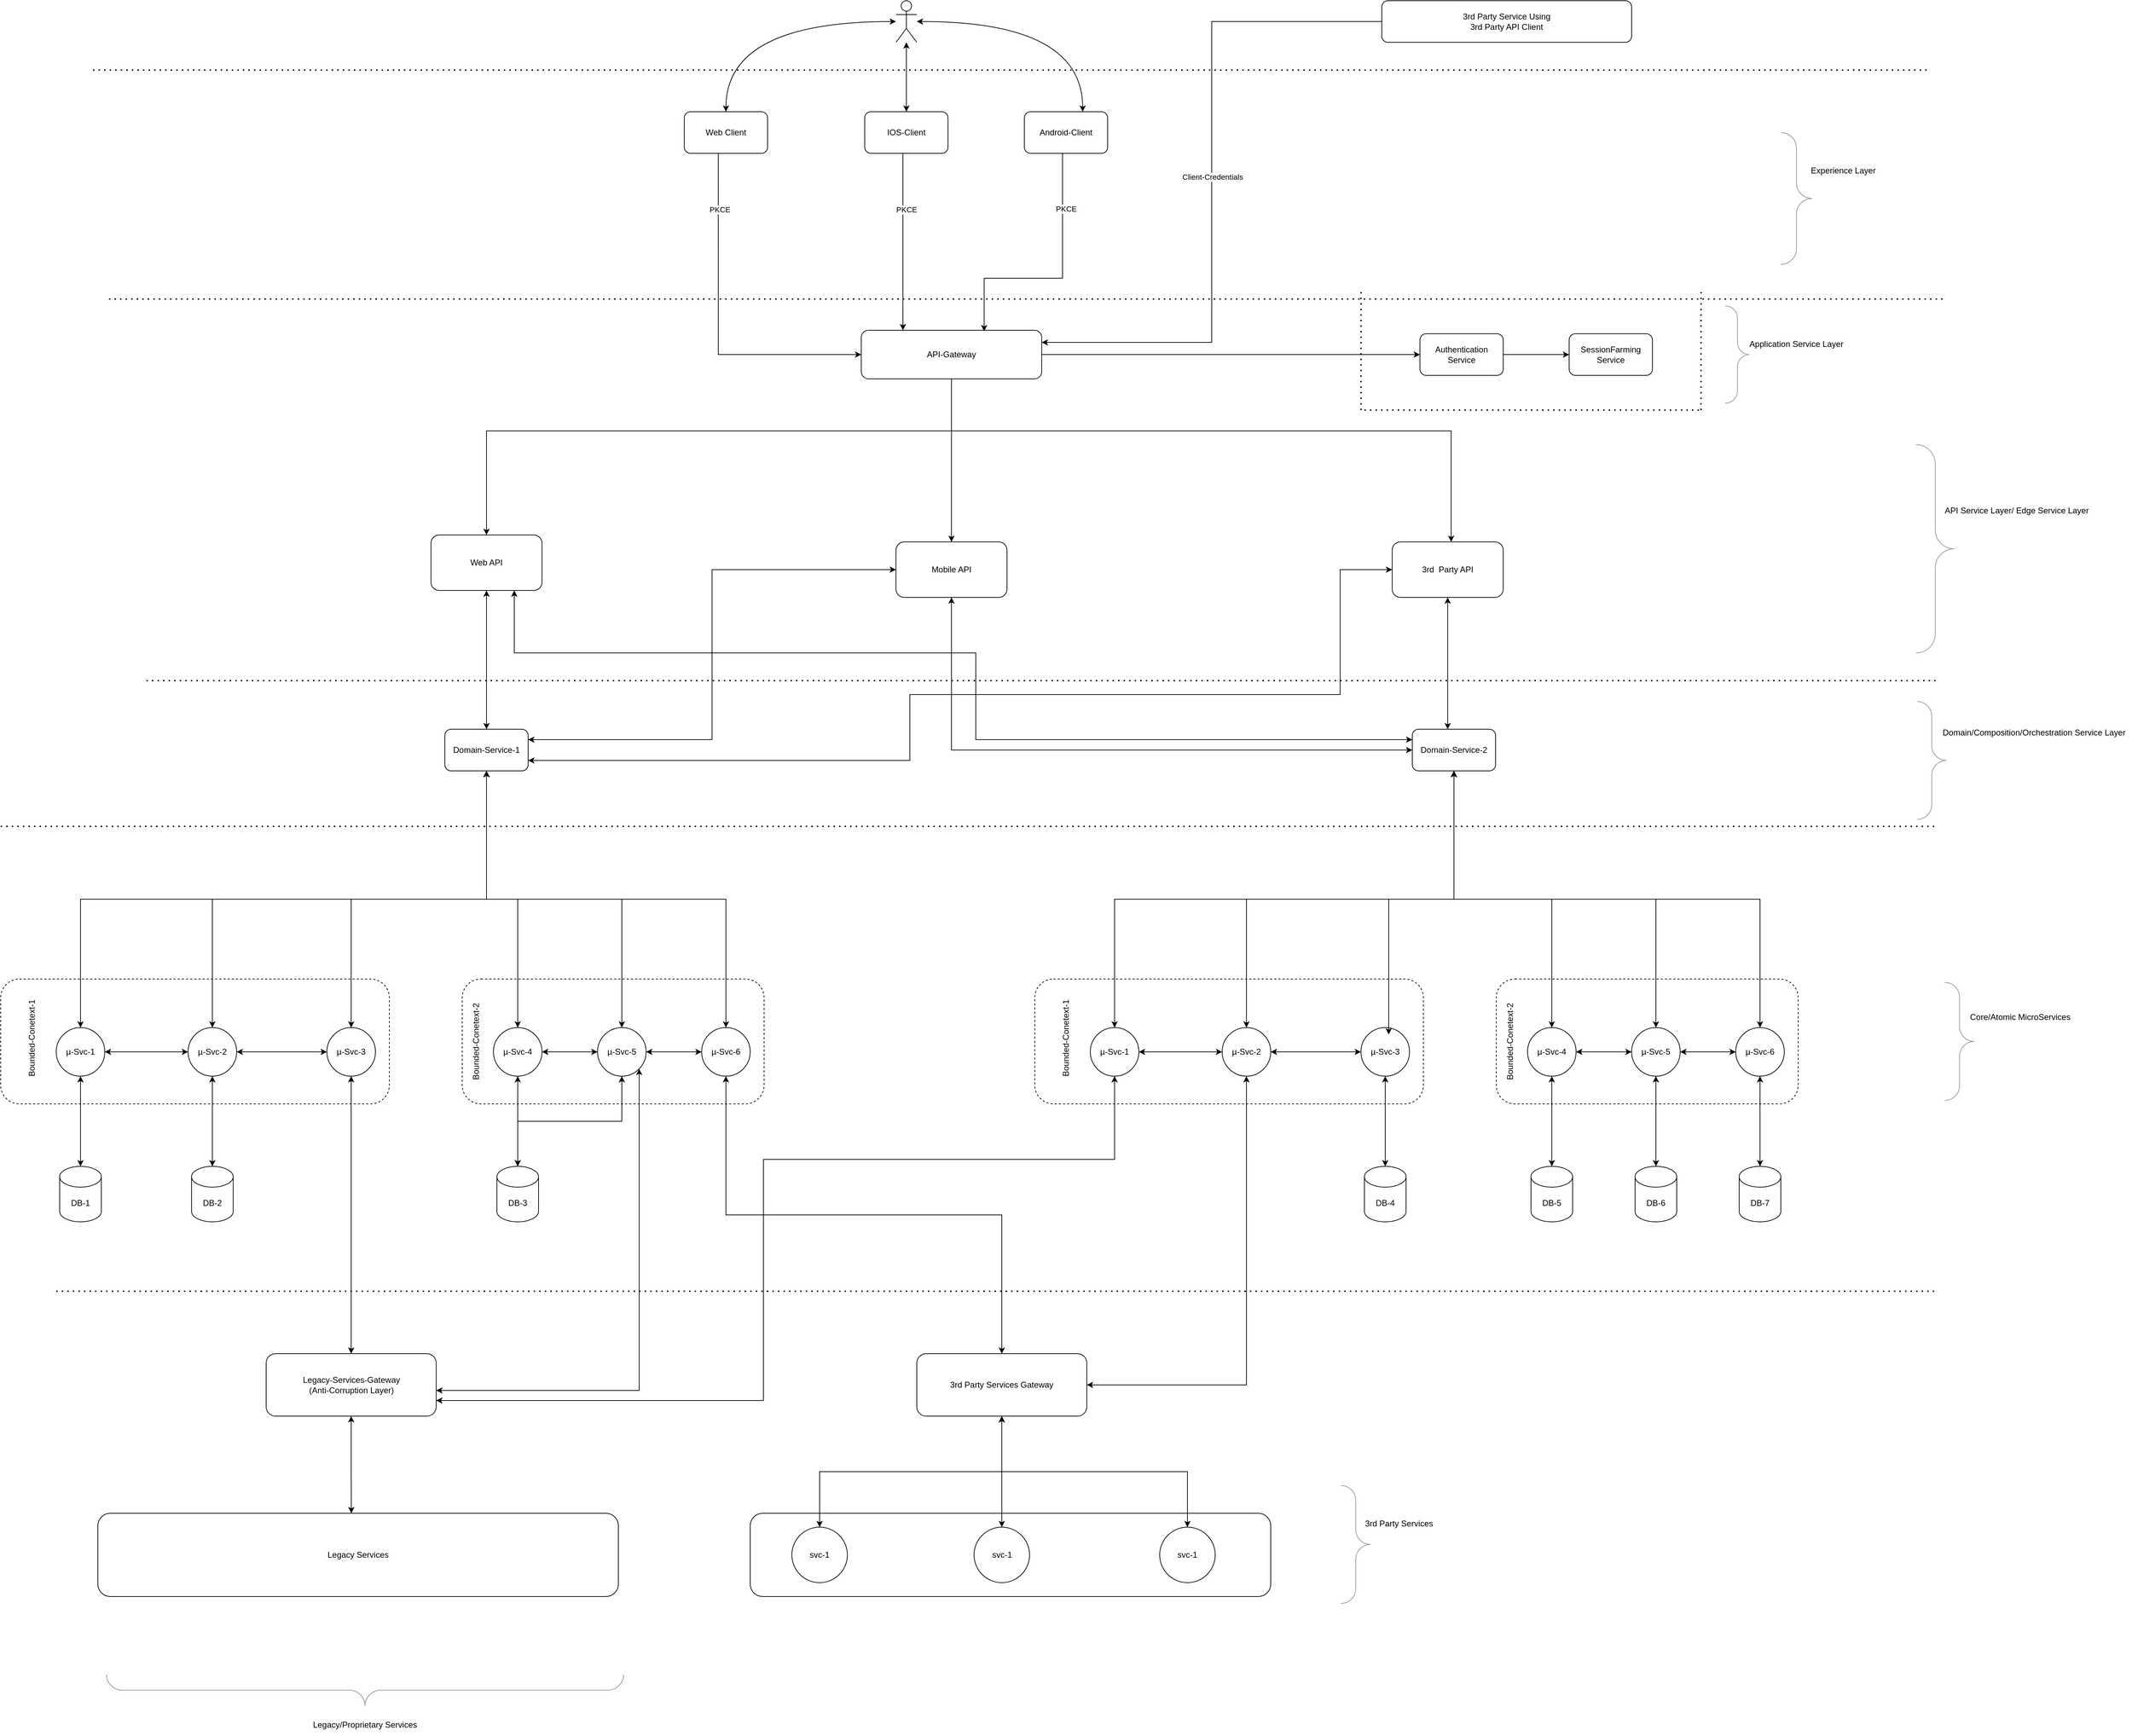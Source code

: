 <mxfile version="20.2.0" type="device"><diagram id="XyJ7xgm8mQz1XvWqNnt1" name="Page-1"><mxGraphModel dx="2148" dy="680" grid="1" gridSize="10" guides="1" tooltips="1" connect="1" arrows="1" fold="1" page="1" pageScale="1" pageWidth="850" pageHeight="1100" math="0" shadow="0"><root><mxCell id="0"/><mxCell id="1" parent="0"/><mxCell id="ToN7hG9j7zaG6rr5zSCG-40" value="" style="rounded=1;whiteSpace=wrap;html=1;dashed=1;" vertex="1" parent="1"><mxGeometry x="-840" y="1600" width="560" height="180" as="geometry"/></mxCell><mxCell id="ToN7hG9j7zaG6rr5zSCG-13" style="edgeStyle=orthogonalEdgeStyle;rounded=0;orthogonalLoop=1;jettySize=auto;html=1;entryX=0;entryY=0.5;entryDx=0;entryDy=0;exitX=0.408;exitY=1.008;exitDx=0;exitDy=0;exitPerimeter=0;" edge="1" parent="1" source="ToN7hG9j7zaG6rr5zSCG-1" target="ToN7hG9j7zaG6rr5zSCG-6"><mxGeometry relative="1" as="geometry"/></mxCell><mxCell id="ToN7hG9j7zaG6rr5zSCG-19" value="PKCE" style="edgeLabel;html=1;align=center;verticalAlign=middle;resizable=0;points=[];" vertex="1" connectable="0" parent="ToN7hG9j7zaG6rr5zSCG-13"><mxGeometry x="-0.451" y="2" relative="1" as="geometry"><mxPoint y="-56" as="offset"/></mxGeometry></mxCell><mxCell id="ToN7hG9j7zaG6rr5zSCG-1" value="Web Client" style="rounded=1;whiteSpace=wrap;html=1;" vertex="1" parent="1"><mxGeometry x="145" y="350" width="120" height="60" as="geometry"/></mxCell><mxCell id="ToN7hG9j7zaG6rr5zSCG-14" style="edgeStyle=orthogonalEdgeStyle;rounded=0;orthogonalLoop=1;jettySize=auto;html=1;" edge="1" parent="1" source="ToN7hG9j7zaG6rr5zSCG-2" target="ToN7hG9j7zaG6rr5zSCG-6"><mxGeometry relative="1" as="geometry"><Array as="points"><mxPoint x="460" y="620"/><mxPoint x="460" y="620"/></Array></mxGeometry></mxCell><mxCell id="ToN7hG9j7zaG6rr5zSCG-17" value="PKCE" style="edgeLabel;html=1;align=center;verticalAlign=middle;resizable=0;points=[];" vertex="1" connectable="0" parent="ToN7hG9j7zaG6rr5zSCG-14"><mxGeometry x="0.595" y="1" relative="1" as="geometry"><mxPoint x="4" y="-123" as="offset"/></mxGeometry></mxCell><mxCell id="ToN7hG9j7zaG6rr5zSCG-2" value="IOS-Client" style="rounded=1;whiteSpace=wrap;html=1;" vertex="1" parent="1"><mxGeometry x="405" y="350" width="120" height="60" as="geometry"/></mxCell><mxCell id="ToN7hG9j7zaG6rr5zSCG-15" style="edgeStyle=orthogonalEdgeStyle;rounded=0;orthogonalLoop=1;jettySize=auto;html=1;entryX=0.681;entryY=0.021;entryDx=0;entryDy=0;entryPerimeter=0;" edge="1" parent="1" source="ToN7hG9j7zaG6rr5zSCG-3" target="ToN7hG9j7zaG6rr5zSCG-6"><mxGeometry relative="1" as="geometry"><Array as="points"><mxPoint x="690" y="590"/><mxPoint x="577" y="590"/></Array></mxGeometry></mxCell><mxCell id="ToN7hG9j7zaG6rr5zSCG-18" value="PKCE" style="edgeLabel;html=1;align=center;verticalAlign=middle;resizable=0;points=[];" vertex="1" connectable="0" parent="ToN7hG9j7zaG6rr5zSCG-15"><mxGeometry x="0.554" relative="1" as="geometry"><mxPoint x="112" y="-100" as="offset"/></mxGeometry></mxCell><mxCell id="ToN7hG9j7zaG6rr5zSCG-3" value="Android-Client" style="rounded=1;whiteSpace=wrap;html=1;" vertex="1" parent="1"><mxGeometry x="635" y="350" width="120" height="60" as="geometry"/></mxCell><mxCell id="ToN7hG9j7zaG6rr5zSCG-16" style="edgeStyle=orthogonalEdgeStyle;rounded=0;orthogonalLoop=1;jettySize=auto;html=1;entryX=1;entryY=0.25;entryDx=0;entryDy=0;" edge="1" parent="1" source="ToN7hG9j7zaG6rr5zSCG-138" target="ToN7hG9j7zaG6rr5zSCG-6"><mxGeometry relative="1" as="geometry"><mxPoint x="915" y="380" as="sourcePoint"/></mxGeometry></mxCell><mxCell id="ToN7hG9j7zaG6rr5zSCG-20" value="Client-Credentials" style="edgeLabel;html=1;align=center;verticalAlign=middle;resizable=0;points=[];" vertex="1" connectable="0" parent="ToN7hG9j7zaG6rr5zSCG-16"><mxGeometry x="0.166" y="1" relative="1" as="geometry"><mxPoint y="-87" as="offset"/></mxGeometry></mxCell><mxCell id="ToN7hG9j7zaG6rr5zSCG-5" value="" style="endArrow=none;dashed=1;html=1;dashPattern=1 3;strokeWidth=2;rounded=0;" edge="1" parent="1"><mxGeometry width="50" height="50" relative="1" as="geometry"><mxPoint x="-707" y="290" as="sourcePoint"/><mxPoint x="1937" y="290" as="targetPoint"/></mxGeometry></mxCell><mxCell id="ToN7hG9j7zaG6rr5zSCG-12" style="edgeStyle=orthogonalEdgeStyle;rounded=0;orthogonalLoop=1;jettySize=auto;html=1;entryX=0;entryY=0.5;entryDx=0;entryDy=0;" edge="1" parent="1" source="ToN7hG9j7zaG6rr5zSCG-6" target="ToN7hG9j7zaG6rr5zSCG-8"><mxGeometry relative="1" as="geometry"/></mxCell><mxCell id="ToN7hG9j7zaG6rr5zSCG-25" style="edgeStyle=orthogonalEdgeStyle;rounded=0;orthogonalLoop=1;jettySize=auto;html=1;" edge="1" parent="1" source="ToN7hG9j7zaG6rr5zSCG-6" target="ToN7hG9j7zaG6rr5zSCG-22"><mxGeometry relative="1" as="geometry"/></mxCell><mxCell id="ToN7hG9j7zaG6rr5zSCG-29" style="edgeStyle=orthogonalEdgeStyle;rounded=0;orthogonalLoop=1;jettySize=auto;html=1;entryX=0.5;entryY=0;entryDx=0;entryDy=0;" edge="1" parent="1" source="ToN7hG9j7zaG6rr5zSCG-6" target="ToN7hG9j7zaG6rr5zSCG-21"><mxGeometry relative="1" as="geometry"><Array as="points"><mxPoint x="530" y="810"/><mxPoint x="-140" y="810"/></Array></mxGeometry></mxCell><mxCell id="ToN7hG9j7zaG6rr5zSCG-30" style="edgeStyle=orthogonalEdgeStyle;rounded=0;orthogonalLoop=1;jettySize=auto;html=1;" edge="1" parent="1" source="ToN7hG9j7zaG6rr5zSCG-6" target="ToN7hG9j7zaG6rr5zSCG-23"><mxGeometry relative="1" as="geometry"><Array as="points"><mxPoint x="530" y="810"/><mxPoint x="1250" y="810"/></Array></mxGeometry></mxCell><mxCell id="ToN7hG9j7zaG6rr5zSCG-6" value="API-Gateway" style="rounded=1;whiteSpace=wrap;html=1;" vertex="1" parent="1"><mxGeometry x="400" y="665" width="260" height="70" as="geometry"/></mxCell><mxCell id="ToN7hG9j7zaG6rr5zSCG-7" value="" style="endArrow=none;dashed=1;html=1;dashPattern=1 3;strokeWidth=2;rounded=0;" edge="1" parent="1"><mxGeometry width="50" height="50" relative="1" as="geometry"><mxPoint x="1120" y="780" as="sourcePoint"/><mxPoint x="1120" y="610" as="targetPoint"/></mxGeometry></mxCell><mxCell id="ToN7hG9j7zaG6rr5zSCG-11" style="edgeStyle=orthogonalEdgeStyle;rounded=0;orthogonalLoop=1;jettySize=auto;html=1;entryX=0;entryY=0.5;entryDx=0;entryDy=0;" edge="1" parent="1" source="ToN7hG9j7zaG6rr5zSCG-8" target="ToN7hG9j7zaG6rr5zSCG-9"><mxGeometry relative="1" as="geometry"/></mxCell><mxCell id="ToN7hG9j7zaG6rr5zSCG-8" value="Authentication Service" style="rounded=1;whiteSpace=wrap;html=1;" vertex="1" parent="1"><mxGeometry x="1205" y="670" width="120" height="60" as="geometry"/></mxCell><mxCell id="ToN7hG9j7zaG6rr5zSCG-9" value="SessionFarming&lt;br&gt;Service" style="rounded=1;whiteSpace=wrap;html=1;" vertex="1" parent="1"><mxGeometry x="1420" y="670" width="120" height="60" as="geometry"/></mxCell><mxCell id="ToN7hG9j7zaG6rr5zSCG-53" style="edgeStyle=orthogonalEdgeStyle;rounded=0;orthogonalLoop=1;jettySize=auto;html=1;entryX=0.5;entryY=0;entryDx=0;entryDy=0;startArrow=classic;startFill=1;" edge="1" parent="1" source="ToN7hG9j7zaG6rr5zSCG-21" target="ToN7hG9j7zaG6rr5zSCG-41"><mxGeometry relative="1" as="geometry"/></mxCell><mxCell id="ToN7hG9j7zaG6rr5zSCG-128" style="edgeStyle=orthogonalEdgeStyle;rounded=0;orthogonalLoop=1;jettySize=auto;html=1;entryX=0;entryY=0.25;entryDx=0;entryDy=0;startArrow=classic;startFill=1;endArrow=classic;endFill=1;" edge="1" parent="1" source="ToN7hG9j7zaG6rr5zSCG-21" target="ToN7hG9j7zaG6rr5zSCG-42"><mxGeometry relative="1" as="geometry"><Array as="points"><mxPoint x="-100" y="1130"/><mxPoint x="565" y="1130"/><mxPoint x="565" y="1255"/></Array></mxGeometry></mxCell><mxCell id="ToN7hG9j7zaG6rr5zSCG-21" value="Web API" style="rounded=1;whiteSpace=wrap;html=1;" vertex="1" parent="1"><mxGeometry x="-220" y="960" width="160" height="80" as="geometry"/></mxCell><mxCell id="ToN7hG9j7zaG6rr5zSCG-126" style="edgeStyle=orthogonalEdgeStyle;rounded=0;orthogonalLoop=1;jettySize=auto;html=1;startArrow=classic;startFill=1;endArrow=classic;endFill=1;entryX=0;entryY=0.5;entryDx=0;entryDy=0;exitX=0.5;exitY=1;exitDx=0;exitDy=0;" edge="1" parent="1" source="ToN7hG9j7zaG6rr5zSCG-22" target="ToN7hG9j7zaG6rr5zSCG-42"><mxGeometry relative="1" as="geometry"><mxPoint x="1180" y="1280" as="targetPoint"/></mxGeometry></mxCell><mxCell id="ToN7hG9j7zaG6rr5zSCG-129" style="edgeStyle=orthogonalEdgeStyle;rounded=0;orthogonalLoop=1;jettySize=auto;html=1;entryX=1;entryY=0.25;entryDx=0;entryDy=0;startArrow=classic;startFill=1;endArrow=classic;endFill=1;" edge="1" parent="1" source="ToN7hG9j7zaG6rr5zSCG-22" target="ToN7hG9j7zaG6rr5zSCG-41"><mxGeometry relative="1" as="geometry"/></mxCell><mxCell id="ToN7hG9j7zaG6rr5zSCG-22" value="Mobile API" style="rounded=1;whiteSpace=wrap;html=1;" vertex="1" parent="1"><mxGeometry x="450" y="970" width="160" height="80" as="geometry"/></mxCell><mxCell id="ToN7hG9j7zaG6rr5zSCG-127" style="edgeStyle=orthogonalEdgeStyle;rounded=0;orthogonalLoop=1;jettySize=auto;html=1;entryX=0.425;entryY=0;entryDx=0;entryDy=0;startArrow=classic;startFill=1;endArrow=classic;endFill=1;exitX=0.5;exitY=1;exitDx=0;exitDy=0;entryPerimeter=0;" edge="1" parent="1" source="ToN7hG9j7zaG6rr5zSCG-23" target="ToN7hG9j7zaG6rr5zSCG-42"><mxGeometry relative="1" as="geometry"/></mxCell><mxCell id="ToN7hG9j7zaG6rr5zSCG-23" value="3rd&amp;nbsp; Party API" style="rounded=1;whiteSpace=wrap;html=1;" vertex="1" parent="1"><mxGeometry x="1165" y="970" width="160" height="80" as="geometry"/></mxCell><mxCell id="ToN7hG9j7zaG6rr5zSCG-28" value="" style="endArrow=none;dashed=1;html=1;dashPattern=1 3;strokeWidth=2;rounded=0;" edge="1" parent="1"><mxGeometry width="50" height="50" relative="1" as="geometry"><mxPoint x="1125" y="780" as="sourcePoint"/><mxPoint x="1610" y="780" as="targetPoint"/></mxGeometry></mxCell><mxCell id="ToN7hG9j7zaG6rr5zSCG-31" value="" style="endArrow=none;dashed=1;html=1;dashPattern=1 3;strokeWidth=2;rounded=0;" edge="1" parent="1"><mxGeometry width="50" height="50" relative="1" as="geometry"><mxPoint x="1610" y="780" as="sourcePoint"/><mxPoint x="1610" y="610" as="targetPoint"/></mxGeometry></mxCell><mxCell id="ToN7hG9j7zaG6rr5zSCG-32" value="" style="endArrow=none;dashed=1;html=1;dashPattern=1 3;strokeWidth=2;rounded=0;" edge="1" parent="1"><mxGeometry width="50" height="50" relative="1" as="geometry"><mxPoint x="-630" y="1170" as="sourcePoint"/><mxPoint x="1950" y="1170" as="targetPoint"/></mxGeometry></mxCell><mxCell id="ToN7hG9j7zaG6rr5zSCG-68" style="edgeStyle=orthogonalEdgeStyle;rounded=0;orthogonalLoop=1;jettySize=auto;html=1;entryX=0.5;entryY=0;entryDx=0;entryDy=0;entryPerimeter=0;startArrow=classic;startFill=1;endArrow=classic;endFill=1;" edge="1" parent="1" source="ToN7hG9j7zaG6rr5zSCG-33" target="ToN7hG9j7zaG6rr5zSCG-66"><mxGeometry relative="1" as="geometry"/></mxCell><mxCell id="ToN7hG9j7zaG6rr5zSCG-33" value="µ-Svc-2" style="ellipse;whiteSpace=wrap;html=1;aspect=fixed;" vertex="1" parent="1"><mxGeometry x="-570" y="1670" width="70" height="70" as="geometry"/></mxCell><mxCell id="ToN7hG9j7zaG6rr5zSCG-75" style="edgeStyle=orthogonalEdgeStyle;rounded=0;orthogonalLoop=1;jettySize=auto;html=1;startArrow=classic;startFill=1;endArrow=classic;endFill=1;" edge="1" parent="1" source="ToN7hG9j7zaG6rr5zSCG-37" target="ToN7hG9j7zaG6rr5zSCG-74"><mxGeometry relative="1" as="geometry"/></mxCell><mxCell id="ToN7hG9j7zaG6rr5zSCG-37" value="µ-Svc-3" style="ellipse;whiteSpace=wrap;html=1;aspect=fixed;" vertex="1" parent="1"><mxGeometry x="-370" y="1670" width="70" height="70" as="geometry"/></mxCell><mxCell id="ToN7hG9j7zaG6rr5zSCG-46" style="edgeStyle=orthogonalEdgeStyle;rounded=0;orthogonalLoop=1;jettySize=auto;html=1;startArrow=classic;startFill=1;" edge="1" parent="1" source="ToN7hG9j7zaG6rr5zSCG-38" target="ToN7hG9j7zaG6rr5zSCG-33"><mxGeometry relative="1" as="geometry"/></mxCell><mxCell id="ToN7hG9j7zaG6rr5zSCG-65" style="edgeStyle=orthogonalEdgeStyle;rounded=0;orthogonalLoop=1;jettySize=auto;html=1;startArrow=classic;startFill=1;endArrow=classic;endFill=1;" edge="1" parent="1" source="ToN7hG9j7zaG6rr5zSCG-38" target="ToN7hG9j7zaG6rr5zSCG-64"><mxGeometry relative="1" as="geometry"/></mxCell><mxCell id="ToN7hG9j7zaG6rr5zSCG-38" value="µ-Svc-1" style="ellipse;whiteSpace=wrap;html=1;aspect=fixed;" vertex="1" parent="1"><mxGeometry x="-760" y="1670" width="70" height="70" as="geometry"/></mxCell><mxCell id="ToN7hG9j7zaG6rr5zSCG-50" style="edgeStyle=orthogonalEdgeStyle;rounded=0;orthogonalLoop=1;jettySize=auto;html=1;startArrow=classic;startFill=1;exitX=0.5;exitY=1;exitDx=0;exitDy=0;" edge="1" parent="1" source="ToN7hG9j7zaG6rr5zSCG-41" target="ToN7hG9j7zaG6rr5zSCG-38"><mxGeometry relative="1" as="geometry"/></mxCell><mxCell id="ToN7hG9j7zaG6rr5zSCG-51" style="edgeStyle=orthogonalEdgeStyle;rounded=0;orthogonalLoop=1;jettySize=auto;html=1;entryX=0.5;entryY=0;entryDx=0;entryDy=0;startArrow=classic;startFill=1;exitX=0.5;exitY=1;exitDx=0;exitDy=0;" edge="1" parent="1" source="ToN7hG9j7zaG6rr5zSCG-41" target="ToN7hG9j7zaG6rr5zSCG-33"><mxGeometry relative="1" as="geometry"/></mxCell><mxCell id="ToN7hG9j7zaG6rr5zSCG-52" style="edgeStyle=orthogonalEdgeStyle;rounded=0;orthogonalLoop=1;jettySize=auto;html=1;entryX=0.5;entryY=0;entryDx=0;entryDy=0;startArrow=classic;startFill=1;exitX=0.5;exitY=1;exitDx=0;exitDy=0;endArrow=classic;endFill=1;" edge="1" parent="1" source="ToN7hG9j7zaG6rr5zSCG-41" target="ToN7hG9j7zaG6rr5zSCG-37"><mxGeometry relative="1" as="geometry"/></mxCell><mxCell id="ToN7hG9j7zaG6rr5zSCG-41" value="Domain-Service-1" style="rounded=1;whiteSpace=wrap;html=1;" vertex="1" parent="1"><mxGeometry x="-200" y="1240" width="120" height="60" as="geometry"/></mxCell><mxCell id="ToN7hG9j7zaG6rr5zSCG-42" value="Domain-Service-2" style="rounded=1;whiteSpace=wrap;html=1;" vertex="1" parent="1"><mxGeometry x="1194" y="1240" width="120" height="60" as="geometry"/></mxCell><mxCell id="ToN7hG9j7zaG6rr5zSCG-43" value="" style="endArrow=none;dashed=1;html=1;dashPattern=1 3;strokeWidth=2;rounded=0;" edge="1" parent="1"><mxGeometry width="50" height="50" relative="1" as="geometry"><mxPoint x="-840" y="1380" as="sourcePoint"/><mxPoint x="1950" y="1380" as="targetPoint"/></mxGeometry></mxCell><mxCell id="ToN7hG9j7zaG6rr5zSCG-45" value="Bounded-Conetext-1" style="text;html=1;strokeColor=none;fillColor=none;align=center;verticalAlign=middle;whiteSpace=wrap;rounded=0;rotation=-90;" vertex="1" parent="1"><mxGeometry x="-860" y="1670" width="130" height="30" as="geometry"/></mxCell><mxCell id="ToN7hG9j7zaG6rr5zSCG-49" style="edgeStyle=orthogonalEdgeStyle;rounded=0;orthogonalLoop=1;jettySize=auto;html=1;startArrow=classic;startFill=1;" edge="1" parent="1" source="ToN7hG9j7zaG6rr5zSCG-33" target="ToN7hG9j7zaG6rr5zSCG-37"><mxGeometry relative="1" as="geometry"><mxPoint x="-450" y="1704.5" as="sourcePoint"/><mxPoint x="-370" y="1704.5" as="targetPoint"/></mxGeometry></mxCell><mxCell id="ToN7hG9j7zaG6rr5zSCG-54" value="" style="rounded=1;whiteSpace=wrap;html=1;dashed=1;" vertex="1" parent="1"><mxGeometry x="-175" y="1600" width="435" height="180" as="geometry"/></mxCell><mxCell id="ToN7hG9j7zaG6rr5zSCG-72" style="edgeStyle=orthogonalEdgeStyle;rounded=0;orthogonalLoop=1;jettySize=auto;html=1;entryX=0.5;entryY=0;entryDx=0;entryDy=0;entryPerimeter=0;startArrow=classic;startFill=1;endArrow=classic;endFill=1;exitX=0.5;exitY=1;exitDx=0;exitDy=0;" edge="1" parent="1" source="ToN7hG9j7zaG6rr5zSCG-55" target="ToN7hG9j7zaG6rr5zSCG-69"><mxGeometry relative="1" as="geometry"/></mxCell><mxCell id="ToN7hG9j7zaG6rr5zSCG-89" style="edgeStyle=orthogonalEdgeStyle;rounded=0;orthogonalLoop=1;jettySize=auto;html=1;startArrow=classic;startFill=1;endArrow=classic;endFill=1;" edge="1" parent="1" source="ToN7hG9j7zaG6rr5zSCG-55" target="ToN7hG9j7zaG6rr5zSCG-74"><mxGeometry relative="1" as="geometry"><Array as="points"><mxPoint x="80" y="2193"/></Array></mxGeometry></mxCell><mxCell id="ToN7hG9j7zaG6rr5zSCG-55" value="µ-Svc-5" style="ellipse;whiteSpace=wrap;html=1;aspect=fixed;" vertex="1" parent="1"><mxGeometry x="20" y="1670" width="70" height="70" as="geometry"/></mxCell><mxCell id="ToN7hG9j7zaG6rr5zSCG-87" style="edgeStyle=orthogonalEdgeStyle;rounded=0;orthogonalLoop=1;jettySize=auto;html=1;startArrow=classic;startFill=1;endArrow=classic;endFill=1;exitX=0.5;exitY=1;exitDx=0;exitDy=0;" edge="1" parent="1" source="ToN7hG9j7zaG6rr5zSCG-56" target="ToN7hG9j7zaG6rr5zSCG-79"><mxGeometry relative="1" as="geometry"/></mxCell><mxCell id="ToN7hG9j7zaG6rr5zSCG-56" value="µ-Svc-6" style="ellipse;whiteSpace=wrap;html=1;aspect=fixed;" vertex="1" parent="1"><mxGeometry x="170" y="1670" width="70" height="70" as="geometry"/></mxCell><mxCell id="ToN7hG9j7zaG6rr5zSCG-57" style="edgeStyle=orthogonalEdgeStyle;rounded=0;orthogonalLoop=1;jettySize=auto;html=1;startArrow=classic;startFill=1;" edge="1" parent="1" source="ToN7hG9j7zaG6rr5zSCG-58" target="ToN7hG9j7zaG6rr5zSCG-55"><mxGeometry relative="1" as="geometry"/></mxCell><mxCell id="ToN7hG9j7zaG6rr5zSCG-70" style="edgeStyle=orthogonalEdgeStyle;rounded=0;orthogonalLoop=1;jettySize=auto;html=1;entryX=0.5;entryY=0;entryDx=0;entryDy=0;entryPerimeter=0;startArrow=classic;startFill=1;endArrow=classic;endFill=1;" edge="1" parent="1" source="ToN7hG9j7zaG6rr5zSCG-58" target="ToN7hG9j7zaG6rr5zSCG-69"><mxGeometry relative="1" as="geometry"/></mxCell><mxCell id="ToN7hG9j7zaG6rr5zSCG-58" value="µ-Svc-4" style="ellipse;whiteSpace=wrap;html=1;aspect=fixed;" vertex="1" parent="1"><mxGeometry x="-130" y="1670" width="70" height="70" as="geometry"/></mxCell><mxCell id="ToN7hG9j7zaG6rr5zSCG-59" value="Bounded-Conetext-2" style="text;html=1;strokeColor=none;fillColor=none;align=center;verticalAlign=middle;whiteSpace=wrap;rounded=0;rotation=-90;" vertex="1" parent="1"><mxGeometry x="-220" y="1675" width="130" height="30" as="geometry"/></mxCell><mxCell id="ToN7hG9j7zaG6rr5zSCG-60" style="edgeStyle=orthogonalEdgeStyle;rounded=0;orthogonalLoop=1;jettySize=auto;html=1;startArrow=classic;startFill=1;" edge="1" parent="1" source="ToN7hG9j7zaG6rr5zSCG-55" target="ToN7hG9j7zaG6rr5zSCG-56"><mxGeometry relative="1" as="geometry"><mxPoint x="90" y="1704.5" as="sourcePoint"/><mxPoint x="170" y="1704.5" as="targetPoint"/></mxGeometry></mxCell><mxCell id="ToN7hG9j7zaG6rr5zSCG-61" style="edgeStyle=orthogonalEdgeStyle;rounded=0;orthogonalLoop=1;jettySize=auto;html=1;entryX=0.5;entryY=0;entryDx=0;entryDy=0;startArrow=classic;startFill=1;endArrow=classic;endFill=1;" edge="1" parent="1" source="ToN7hG9j7zaG6rr5zSCG-41" target="ToN7hG9j7zaG6rr5zSCG-58"><mxGeometry relative="1" as="geometry"/></mxCell><mxCell id="ToN7hG9j7zaG6rr5zSCG-62" style="edgeStyle=orthogonalEdgeStyle;rounded=0;orthogonalLoop=1;jettySize=auto;html=1;startArrow=classic;startFill=1;endArrow=classic;endFill=1;exitX=0.5;exitY=1;exitDx=0;exitDy=0;" edge="1" parent="1" source="ToN7hG9j7zaG6rr5zSCG-41" target="ToN7hG9j7zaG6rr5zSCG-55"><mxGeometry relative="1" as="geometry"/></mxCell><mxCell id="ToN7hG9j7zaG6rr5zSCG-63" style="edgeStyle=orthogonalEdgeStyle;rounded=0;orthogonalLoop=1;jettySize=auto;html=1;startArrow=classic;startFill=1;endArrow=classic;endFill=1;exitX=0.5;exitY=1;exitDx=0;exitDy=0;" edge="1" parent="1" source="ToN7hG9j7zaG6rr5zSCG-41" target="ToN7hG9j7zaG6rr5zSCG-56"><mxGeometry relative="1" as="geometry"/></mxCell><mxCell id="ToN7hG9j7zaG6rr5zSCG-64" value="DB-1" style="shape=cylinder3;whiteSpace=wrap;html=1;boundedLbl=1;backgroundOutline=1;size=15;" vertex="1" parent="1"><mxGeometry x="-755" y="1870" width="60" height="80" as="geometry"/></mxCell><mxCell id="ToN7hG9j7zaG6rr5zSCG-66" value="DB-2" style="shape=cylinder3;whiteSpace=wrap;html=1;boundedLbl=1;backgroundOutline=1;size=15;" vertex="1" parent="1"><mxGeometry x="-565" y="1870" width="60" height="80" as="geometry"/></mxCell><mxCell id="ToN7hG9j7zaG6rr5zSCG-69" value="DB-3" style="shape=cylinder3;whiteSpace=wrap;html=1;boundedLbl=1;backgroundOutline=1;size=15;" vertex="1" parent="1"><mxGeometry x="-125" y="1870" width="60" height="80" as="geometry"/></mxCell><mxCell id="ToN7hG9j7zaG6rr5zSCG-73" value="" style="endArrow=none;dashed=1;html=1;dashPattern=1 3;strokeWidth=2;rounded=0;" edge="1" parent="1"><mxGeometry width="50" height="50" relative="1" as="geometry"><mxPoint x="-760" y="2050" as="sourcePoint"/><mxPoint x="1950" y="2050" as="targetPoint"/></mxGeometry></mxCell><mxCell id="ToN7hG9j7zaG6rr5zSCG-78" style="edgeStyle=orthogonalEdgeStyle;rounded=0;orthogonalLoop=1;jettySize=auto;html=1;entryX=0.487;entryY=0;entryDx=0;entryDy=0;entryPerimeter=0;startArrow=classic;startFill=1;endArrow=classic;endFill=1;" edge="1" parent="1" source="ToN7hG9j7zaG6rr5zSCG-74" target="ToN7hG9j7zaG6rr5zSCG-77"><mxGeometry relative="1" as="geometry"/></mxCell><mxCell id="ToN7hG9j7zaG6rr5zSCG-74" value="Legacy-Services-Gateway&lt;br&gt;(Anti-Corruption Layer)" style="rounded=1;whiteSpace=wrap;html=1;" vertex="1" parent="1"><mxGeometry x="-457.5" y="2140" width="245" height="90" as="geometry"/></mxCell><mxCell id="ToN7hG9j7zaG6rr5zSCG-77" value="Legacy Services" style="rounded=1;whiteSpace=wrap;html=1;" vertex="1" parent="1"><mxGeometry x="-700" y="2370" width="750" height="120" as="geometry"/></mxCell><mxCell id="ToN7hG9j7zaG6rr5zSCG-79" value="3rd Party Services Gateway" style="rounded=1;whiteSpace=wrap;html=1;" vertex="1" parent="1"><mxGeometry x="480" y="2140" width="245" height="90" as="geometry"/></mxCell><mxCell id="ToN7hG9j7zaG6rr5zSCG-80" value="" style="rounded=1;whiteSpace=wrap;html=1;" vertex="1" parent="1"><mxGeometry x="240" y="2370" width="750" height="120" as="geometry"/></mxCell><mxCell id="ToN7hG9j7zaG6rr5zSCG-81" value="svc-1" style="ellipse;whiteSpace=wrap;html=1;aspect=fixed;" vertex="1" parent="1"><mxGeometry x="300" y="2390" width="80" height="80" as="geometry"/></mxCell><mxCell id="ToN7hG9j7zaG6rr5zSCG-82" value="svc-1" style="ellipse;whiteSpace=wrap;html=1;aspect=fixed;" vertex="1" parent="1"><mxGeometry x="562.5" y="2390" width="80" height="80" as="geometry"/></mxCell><mxCell id="ToN7hG9j7zaG6rr5zSCG-83" value="svc-1" style="ellipse;whiteSpace=wrap;html=1;aspect=fixed;" vertex="1" parent="1"><mxGeometry x="830" y="2390" width="80" height="80" as="geometry"/></mxCell><mxCell id="ToN7hG9j7zaG6rr5zSCG-84" style="edgeStyle=orthogonalEdgeStyle;rounded=0;orthogonalLoop=1;jettySize=auto;html=1;entryX=0.5;entryY=0;entryDx=0;entryDy=0;startArrow=classic;startFill=1;endArrow=classic;endFill=1;exitX=0.5;exitY=1;exitDx=0;exitDy=0;" edge="1" parent="1" source="ToN7hG9j7zaG6rr5zSCG-79" target="ToN7hG9j7zaG6rr5zSCG-81"><mxGeometry relative="1" as="geometry"/></mxCell><mxCell id="ToN7hG9j7zaG6rr5zSCG-85" style="edgeStyle=orthogonalEdgeStyle;rounded=0;orthogonalLoop=1;jettySize=auto;html=1;startArrow=classic;startFill=1;endArrow=classic;endFill=1;" edge="1" parent="1" source="ToN7hG9j7zaG6rr5zSCG-79" target="ToN7hG9j7zaG6rr5zSCG-82"><mxGeometry relative="1" as="geometry"/></mxCell><mxCell id="ToN7hG9j7zaG6rr5zSCG-86" style="edgeStyle=orthogonalEdgeStyle;rounded=0;orthogonalLoop=1;jettySize=auto;html=1;startArrow=classic;startFill=1;endArrow=classic;endFill=1;exitX=0.5;exitY=1;exitDx=0;exitDy=0;" edge="1" parent="1" source="ToN7hG9j7zaG6rr5zSCG-79" target="ToN7hG9j7zaG6rr5zSCG-83"><mxGeometry relative="1" as="geometry"/></mxCell><mxCell id="ToN7hG9j7zaG6rr5zSCG-90" value="" style="rounded=1;whiteSpace=wrap;html=1;dashed=1;" vertex="1" parent="1"><mxGeometry x="650" y="1600" width="560" height="180" as="geometry"/></mxCell><mxCell id="ToN7hG9j7zaG6rr5zSCG-91" style="edgeStyle=orthogonalEdgeStyle;rounded=0;orthogonalLoop=1;jettySize=auto;html=1;entryX=0.5;entryY=0;entryDx=0;entryDy=0;entryPerimeter=0;startArrow=classic;startFill=1;endArrow=classic;endFill=1;exitX=0.5;exitY=1;exitDx=0;exitDy=0;" edge="1" parent="1" source="ToN7hG9j7zaG6rr5zSCG-93" target="ToN7hG9j7zaG6rr5zSCG-109"><mxGeometry relative="1" as="geometry"/></mxCell><mxCell id="ToN7hG9j7zaG6rr5zSCG-114" style="edgeStyle=orthogonalEdgeStyle;rounded=0;orthogonalLoop=1;jettySize=auto;html=1;entryX=1;entryY=0.5;entryDx=0;entryDy=0;startArrow=classic;startFill=1;endArrow=classic;endFill=1;exitX=0.5;exitY=1;exitDx=0;exitDy=0;" edge="1" parent="1" source="ToN7hG9j7zaG6rr5zSCG-92" target="ToN7hG9j7zaG6rr5zSCG-79"><mxGeometry relative="1" as="geometry"/></mxCell><mxCell id="ToN7hG9j7zaG6rr5zSCG-92" value="µ-Svc-2" style="ellipse;whiteSpace=wrap;html=1;aspect=fixed;" vertex="1" parent="1"><mxGeometry x="920" y="1670" width="70" height="70" as="geometry"/></mxCell><mxCell id="ToN7hG9j7zaG6rr5zSCG-93" value="µ-Svc-3" style="ellipse;whiteSpace=wrap;html=1;aspect=fixed;" vertex="1" parent="1"><mxGeometry x="1120" y="1670" width="70" height="70" as="geometry"/></mxCell><mxCell id="ToN7hG9j7zaG6rr5zSCG-94" style="edgeStyle=orthogonalEdgeStyle;rounded=0;orthogonalLoop=1;jettySize=auto;html=1;startArrow=classic;startFill=1;" edge="1" parent="1" source="ToN7hG9j7zaG6rr5zSCG-96" target="ToN7hG9j7zaG6rr5zSCG-92"><mxGeometry relative="1" as="geometry"/></mxCell><mxCell id="ToN7hG9j7zaG6rr5zSCG-116" style="edgeStyle=orthogonalEdgeStyle;rounded=0;orthogonalLoop=1;jettySize=auto;html=1;entryX=1;entryY=0.75;entryDx=0;entryDy=0;startArrow=classic;startFill=1;endArrow=classic;endFill=1;" edge="1" parent="1" source="ToN7hG9j7zaG6rr5zSCG-96" target="ToN7hG9j7zaG6rr5zSCG-74"><mxGeometry relative="1" as="geometry"><Array as="points"><mxPoint x="765" y="1860"/><mxPoint x="259" y="1860"/><mxPoint x="259" y="2208"/></Array></mxGeometry></mxCell><mxCell id="ToN7hG9j7zaG6rr5zSCG-96" value="µ-Svc-1" style="ellipse;whiteSpace=wrap;html=1;aspect=fixed;" vertex="1" parent="1"><mxGeometry x="730" y="1670" width="70" height="70" as="geometry"/></mxCell><mxCell id="ToN7hG9j7zaG6rr5zSCG-97" value="Bounded-Conetext-1" style="text;html=1;strokeColor=none;fillColor=none;align=center;verticalAlign=middle;whiteSpace=wrap;rounded=0;rotation=-90;" vertex="1" parent="1"><mxGeometry x="630" y="1670" width="130" height="30" as="geometry"/></mxCell><mxCell id="ToN7hG9j7zaG6rr5zSCG-98" style="edgeStyle=orthogonalEdgeStyle;rounded=0;orthogonalLoop=1;jettySize=auto;html=1;startArrow=classic;startFill=1;" edge="1" parent="1" source="ToN7hG9j7zaG6rr5zSCG-92" target="ToN7hG9j7zaG6rr5zSCG-93"><mxGeometry relative="1" as="geometry"><mxPoint x="1040" y="1704.5" as="sourcePoint"/><mxPoint x="1120" y="1704.5" as="targetPoint"/></mxGeometry></mxCell><mxCell id="ToN7hG9j7zaG6rr5zSCG-99" value="" style="rounded=1;whiteSpace=wrap;html=1;dashed=1;" vertex="1" parent="1"><mxGeometry x="1315" y="1600" width="435" height="180" as="geometry"/></mxCell><mxCell id="ToN7hG9j7zaG6rr5zSCG-100" style="edgeStyle=orthogonalEdgeStyle;rounded=0;orthogonalLoop=1;jettySize=auto;html=1;startArrow=classic;startFill=1;endArrow=classic;endFill=1;exitX=0.5;exitY=1;exitDx=0;exitDy=0;" edge="1" parent="1" source="ToN7hG9j7zaG6rr5zSCG-101" target="ToN7hG9j7zaG6rr5zSCG-111"><mxGeometry relative="1" as="geometry"/></mxCell><mxCell id="ToN7hG9j7zaG6rr5zSCG-101" value="µ-Svc-5" style="ellipse;whiteSpace=wrap;html=1;aspect=fixed;" vertex="1" parent="1"><mxGeometry x="1510" y="1670" width="70" height="70" as="geometry"/></mxCell><mxCell id="ToN7hG9j7zaG6rr5zSCG-118" style="edgeStyle=orthogonalEdgeStyle;rounded=0;orthogonalLoop=1;jettySize=auto;html=1;startArrow=classic;startFill=1;endArrow=classic;endFill=1;" edge="1" parent="1" source="ToN7hG9j7zaG6rr5zSCG-102" target="ToN7hG9j7zaG6rr5zSCG-117"><mxGeometry relative="1" as="geometry"/></mxCell><mxCell id="ToN7hG9j7zaG6rr5zSCG-102" value="µ-Svc-6" style="ellipse;whiteSpace=wrap;html=1;aspect=fixed;" vertex="1" parent="1"><mxGeometry x="1660" y="1670" width="70" height="70" as="geometry"/></mxCell><mxCell id="ToN7hG9j7zaG6rr5zSCG-103" style="edgeStyle=orthogonalEdgeStyle;rounded=0;orthogonalLoop=1;jettySize=auto;html=1;startArrow=classic;startFill=1;" edge="1" parent="1" source="ToN7hG9j7zaG6rr5zSCG-105" target="ToN7hG9j7zaG6rr5zSCG-101"><mxGeometry relative="1" as="geometry"/></mxCell><mxCell id="ToN7hG9j7zaG6rr5zSCG-104" style="edgeStyle=orthogonalEdgeStyle;rounded=0;orthogonalLoop=1;jettySize=auto;html=1;entryX=0.5;entryY=0;entryDx=0;entryDy=0;entryPerimeter=0;startArrow=classic;startFill=1;endArrow=classic;endFill=1;" edge="1" parent="1" source="ToN7hG9j7zaG6rr5zSCG-105" target="ToN7hG9j7zaG6rr5zSCG-110"><mxGeometry relative="1" as="geometry"/></mxCell><mxCell id="ToN7hG9j7zaG6rr5zSCG-105" value="µ-Svc-4" style="ellipse;whiteSpace=wrap;html=1;aspect=fixed;" vertex="1" parent="1"><mxGeometry x="1360" y="1670" width="70" height="70" as="geometry"/></mxCell><mxCell id="ToN7hG9j7zaG6rr5zSCG-106" value="Bounded-Conetext-2" style="text;html=1;strokeColor=none;fillColor=none;align=center;verticalAlign=middle;whiteSpace=wrap;rounded=0;rotation=-90;" vertex="1" parent="1"><mxGeometry x="1270" y="1675" width="130" height="30" as="geometry"/></mxCell><mxCell id="ToN7hG9j7zaG6rr5zSCG-107" style="edgeStyle=orthogonalEdgeStyle;rounded=0;orthogonalLoop=1;jettySize=auto;html=1;startArrow=classic;startFill=1;" edge="1" parent="1" source="ToN7hG9j7zaG6rr5zSCG-101" target="ToN7hG9j7zaG6rr5zSCG-102"><mxGeometry relative="1" as="geometry"><mxPoint x="1580" y="1704.5" as="sourcePoint"/><mxPoint x="1660" y="1704.5" as="targetPoint"/></mxGeometry></mxCell><mxCell id="ToN7hG9j7zaG6rr5zSCG-109" value="DB-4" style="shape=cylinder3;whiteSpace=wrap;html=1;boundedLbl=1;backgroundOutline=1;size=15;" vertex="1" parent="1"><mxGeometry x="1125" y="1870" width="60" height="80" as="geometry"/></mxCell><mxCell id="ToN7hG9j7zaG6rr5zSCG-110" value="DB-5" style="shape=cylinder3;whiteSpace=wrap;html=1;boundedLbl=1;backgroundOutline=1;size=15;" vertex="1" parent="1"><mxGeometry x="1365" y="1870" width="60" height="80" as="geometry"/></mxCell><mxCell id="ToN7hG9j7zaG6rr5zSCG-111" value="DB-6" style="shape=cylinder3;whiteSpace=wrap;html=1;boundedLbl=1;backgroundOutline=1;size=15;" vertex="1" parent="1"><mxGeometry x="1515" y="1870" width="60" height="80" as="geometry"/></mxCell><mxCell id="ToN7hG9j7zaG6rr5zSCG-117" value="DB-7" style="shape=cylinder3;whiteSpace=wrap;html=1;boundedLbl=1;backgroundOutline=1;size=15;" vertex="1" parent="1"><mxGeometry x="1665" y="1870" width="60" height="80" as="geometry"/></mxCell><mxCell id="ToN7hG9j7zaG6rr5zSCG-119" style="edgeStyle=orthogonalEdgeStyle;rounded=0;orthogonalLoop=1;jettySize=auto;html=1;startArrow=classic;startFill=1;endArrow=classic;endFill=1;exitX=0.5;exitY=1;exitDx=0;exitDy=0;" edge="1" parent="1" source="ToN7hG9j7zaG6rr5zSCG-42" target="ToN7hG9j7zaG6rr5zSCG-96"><mxGeometry relative="1" as="geometry"/></mxCell><mxCell id="ToN7hG9j7zaG6rr5zSCG-120" style="edgeStyle=orthogonalEdgeStyle;rounded=0;orthogonalLoop=1;jettySize=auto;html=1;startArrow=classic;startFill=1;endArrow=classic;endFill=1;exitX=0.5;exitY=1;exitDx=0;exitDy=0;" edge="1" parent="1" source="ToN7hG9j7zaG6rr5zSCG-42" target="ToN7hG9j7zaG6rr5zSCG-92"><mxGeometry relative="1" as="geometry"/></mxCell><mxCell id="ToN7hG9j7zaG6rr5zSCG-121" style="edgeStyle=orthogonalEdgeStyle;rounded=0;orthogonalLoop=1;jettySize=auto;html=1;entryX=0.571;entryY=0.143;entryDx=0;entryDy=0;entryPerimeter=0;startArrow=classic;startFill=1;endArrow=classic;endFill=1;exitX=0.5;exitY=1;exitDx=0;exitDy=0;" edge="1" parent="1" source="ToN7hG9j7zaG6rr5zSCG-42" target="ToN7hG9j7zaG6rr5zSCG-93"><mxGeometry relative="1" as="geometry"/></mxCell><mxCell id="ToN7hG9j7zaG6rr5zSCG-122" style="edgeStyle=orthogonalEdgeStyle;rounded=0;orthogonalLoop=1;jettySize=auto;html=1;startArrow=classic;startFill=1;endArrow=classic;endFill=1;exitX=0.5;exitY=1;exitDx=0;exitDy=0;" edge="1" parent="1" source="ToN7hG9j7zaG6rr5zSCG-42" target="ToN7hG9j7zaG6rr5zSCG-105"><mxGeometry relative="1" as="geometry"/></mxCell><mxCell id="ToN7hG9j7zaG6rr5zSCG-123" style="edgeStyle=orthogonalEdgeStyle;rounded=0;orthogonalLoop=1;jettySize=auto;html=1;startArrow=classic;startFill=1;endArrow=classic;endFill=1;exitX=0.5;exitY=1;exitDx=0;exitDy=0;" edge="1" parent="1" source="ToN7hG9j7zaG6rr5zSCG-42" target="ToN7hG9j7zaG6rr5zSCG-101"><mxGeometry relative="1" as="geometry"/></mxCell><mxCell id="ToN7hG9j7zaG6rr5zSCG-124" style="edgeStyle=orthogonalEdgeStyle;rounded=0;orthogonalLoop=1;jettySize=auto;html=1;entryX=0.5;entryY=0;entryDx=0;entryDy=0;startArrow=classic;startFill=1;endArrow=classic;endFill=1;exitX=0.5;exitY=1;exitDx=0;exitDy=0;" edge="1" parent="1" source="ToN7hG9j7zaG6rr5zSCG-42" target="ToN7hG9j7zaG6rr5zSCG-102"><mxGeometry relative="1" as="geometry"/></mxCell><mxCell id="ToN7hG9j7zaG6rr5zSCG-132" style="edgeStyle=orthogonalEdgeStyle;rounded=0;orthogonalLoop=1;jettySize=auto;html=1;entryX=1;entryY=0.75;entryDx=0;entryDy=0;startArrow=classic;startFill=1;endArrow=classic;endFill=1;exitX=0;exitY=0.5;exitDx=0;exitDy=0;" edge="1" parent="1" source="ToN7hG9j7zaG6rr5zSCG-23"><mxGeometry relative="1" as="geometry"><mxPoint x="1250" y="1050" as="sourcePoint"/><mxPoint x="-80" y="1285" as="targetPoint"/><Array as="points"><mxPoint x="1090" y="1010"/><mxPoint x="1090" y="1190"/><mxPoint x="470" y="1190"/><mxPoint x="470" y="1285"/></Array></mxGeometry></mxCell><mxCell id="ToN7hG9j7zaG6rr5zSCG-134" style="edgeStyle=orthogonalEdgeStyle;curved=1;orthogonalLoop=1;jettySize=auto;html=1;entryX=0.5;entryY=0;entryDx=0;entryDy=0;startArrow=classic;startFill=1;endArrow=classic;endFill=1;" edge="1" parent="1" source="ToN7hG9j7zaG6rr5zSCG-133" target="ToN7hG9j7zaG6rr5zSCG-1"><mxGeometry relative="1" as="geometry"/></mxCell><mxCell id="ToN7hG9j7zaG6rr5zSCG-135" style="edgeStyle=orthogonalEdgeStyle;curved=1;orthogonalLoop=1;jettySize=auto;html=1;entryX=0.7;entryY=0;entryDx=0;entryDy=0;entryPerimeter=0;startArrow=classic;startFill=1;endArrow=classic;endFill=1;" edge="1" parent="1" source="ToN7hG9j7zaG6rr5zSCG-133" target="ToN7hG9j7zaG6rr5zSCG-3"><mxGeometry relative="1" as="geometry"/></mxCell><mxCell id="ToN7hG9j7zaG6rr5zSCG-136" style="edgeStyle=orthogonalEdgeStyle;curved=1;orthogonalLoop=1;jettySize=auto;html=1;startArrow=classic;startFill=1;endArrow=classic;endFill=1;" edge="1" parent="1" source="ToN7hG9j7zaG6rr5zSCG-133" target="ToN7hG9j7zaG6rr5zSCG-2"><mxGeometry relative="1" as="geometry"/></mxCell><mxCell id="ToN7hG9j7zaG6rr5zSCG-133" value="" style="shape=umlActor;verticalLabelPosition=bottom;verticalAlign=top;html=1;outlineConnect=0;" vertex="1" parent="1"><mxGeometry x="450" y="190" width="30" height="60" as="geometry"/></mxCell><mxCell id="ToN7hG9j7zaG6rr5zSCG-138" value="3rd Party Service Using&lt;br&gt;3rd Party API Client" style="rounded=1;whiteSpace=wrap;html=1;" vertex="1" parent="1"><mxGeometry x="1150" y="190" width="360" height="60" as="geometry"/></mxCell><mxCell id="ToN7hG9j7zaG6rr5zSCG-142" value="" style="labelPosition=right;align=left;strokeWidth=1;shape=mxgraph.mockup.markup.curlyBrace;html=1;shadow=0;dashed=0;strokeColor=#999999;direction=north;rotation=-180;" vertex="1" parent="1"><mxGeometry x="1725" y="380" width="45" height="190" as="geometry"/></mxCell><mxCell id="ToN7hG9j7zaG6rr5zSCG-144" value="Experience Layer" style="text;html=1;strokeColor=none;fillColor=none;align=center;verticalAlign=middle;whiteSpace=wrap;rounded=0;dashed=1;" vertex="1" parent="1"><mxGeometry x="1750" y="420" width="130" height="30" as="geometry"/></mxCell><mxCell id="ToN7hG9j7zaG6rr5zSCG-145" value="" style="labelPosition=right;align=left;strokeWidth=1;shape=mxgraph.mockup.markup.curlyBrace;html=1;shadow=0;dashed=0;strokeColor=#999999;direction=north;rotation=-180;" vertex="1" parent="1"><mxGeometry x="1640" y="630" width="45" height="140" as="geometry"/></mxCell><mxCell id="ToN7hG9j7zaG6rr5zSCG-146" value="Application Service Layer" style="text;html=1;strokeColor=none;fillColor=none;align=center;verticalAlign=middle;whiteSpace=wrap;rounded=0;dashed=1;" vertex="1" parent="1"><mxGeometry x="1665" y="670" width="165" height="30" as="geometry"/></mxCell><mxCell id="ToN7hG9j7zaG6rr5zSCG-147" value="" style="labelPosition=right;align=left;strokeWidth=1;shape=mxgraph.mockup.markup.curlyBrace;html=1;shadow=0;dashed=0;strokeColor=#999999;direction=north;rotation=-180;" vertex="1" parent="1"><mxGeometry x="1920" y="830" width="55" height="300" as="geometry"/></mxCell><mxCell id="ToN7hG9j7zaG6rr5zSCG-148" value="API Service Layer/ Edge Service Layer" style="text;html=1;strokeColor=none;fillColor=none;align=center;verticalAlign=middle;whiteSpace=wrap;rounded=0;dashed=1;" vertex="1" parent="1"><mxGeometry x="1950" y="910" width="230" height="30" as="geometry"/></mxCell><mxCell id="ToN7hG9j7zaG6rr5zSCG-149" value="" style="labelPosition=right;align=left;strokeWidth=1;shape=mxgraph.mockup.markup.curlyBrace;html=1;shadow=0;dashed=0;strokeColor=#999999;direction=north;rotation=-180;" vertex="1" parent="1"><mxGeometry x="1920" y="1200" width="45" height="170" as="geometry"/></mxCell><mxCell id="ToN7hG9j7zaG6rr5zSCG-150" value="Domain/Composition/Orchestration Service Layer" style="text;html=1;strokeColor=none;fillColor=none;align=center;verticalAlign=middle;whiteSpace=wrap;rounded=0;dashed=1;" vertex="1" parent="1"><mxGeometry x="1950" y="1230" width="280" height="30" as="geometry"/></mxCell><mxCell id="ToN7hG9j7zaG6rr5zSCG-152" value="" style="endArrow=none;dashed=1;html=1;dashPattern=1 3;strokeWidth=2;rounded=0;" edge="1" parent="1"><mxGeometry width="50" height="50" relative="1" as="geometry"><mxPoint x="-684" y="620" as="sourcePoint"/><mxPoint x="1960" y="620" as="targetPoint"/></mxGeometry></mxCell><mxCell id="ToN7hG9j7zaG6rr5zSCG-156" value="" style="labelPosition=right;align=left;strokeWidth=1;shape=mxgraph.mockup.markup.curlyBrace;html=1;shadow=0;dashed=0;strokeColor=#999999;direction=north;rotation=-180;" vertex="1" parent="1"><mxGeometry x="1960" y="1605" width="45" height="170" as="geometry"/></mxCell><mxCell id="ToN7hG9j7zaG6rr5zSCG-157" value="Core/Atomic MicroServices" style="text;html=1;strokeColor=none;fillColor=none;align=center;verticalAlign=middle;whiteSpace=wrap;rounded=0;dashed=1;" vertex="1" parent="1"><mxGeometry x="1980" y="1640" width="180" height="30" as="geometry"/></mxCell><mxCell id="ToN7hG9j7zaG6rr5zSCG-158" value="" style="labelPosition=right;align=left;strokeWidth=1;shape=mxgraph.mockup.markup.curlyBrace;html=1;shadow=0;dashed=0;strokeColor=#999999;direction=north;rotation=-180;" vertex="1" parent="1"><mxGeometry x="1090" y="2330" width="45" height="170" as="geometry"/></mxCell><mxCell id="ToN7hG9j7zaG6rr5zSCG-159" value="3rd Party Services" style="text;html=1;strokeColor=none;fillColor=none;align=center;verticalAlign=middle;whiteSpace=wrap;rounded=0;dashed=1;" vertex="1" parent="1"><mxGeometry x="1085" y="2370" width="180" height="30" as="geometry"/></mxCell><mxCell id="ToN7hG9j7zaG6rr5zSCG-160" value="" style="labelPosition=right;align=left;strokeWidth=1;shape=mxgraph.mockup.markup.curlyBrace;html=1;shadow=0;dashed=0;strokeColor=#999999;direction=north;rotation=-90;" vertex="1" parent="1"><mxGeometry x="-337.5" y="2252.5" width="45" height="745" as="geometry"/></mxCell><mxCell id="ToN7hG9j7zaG6rr5zSCG-161" value="Legacy/Proprietary Services" style="text;html=1;strokeColor=none;fillColor=none;align=center;verticalAlign=middle;whiteSpace=wrap;rounded=0;dashed=1;" vertex="1" parent="1"><mxGeometry x="-405" y="2660" width="180" height="30" as="geometry"/></mxCell></root></mxGraphModel></diagram></mxfile>